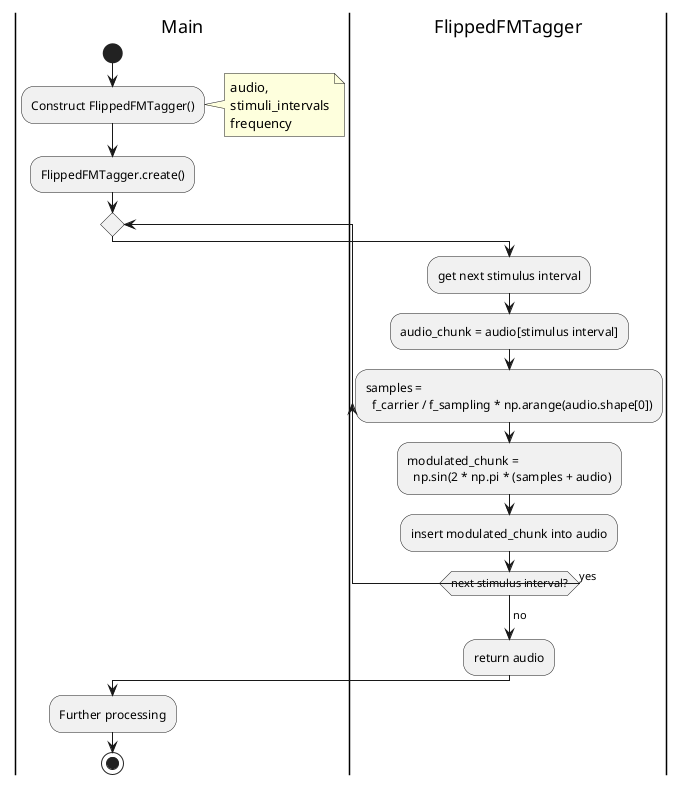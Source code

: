 @startuml
'https://plantuml.com/activity-diagram-beta

|Main|
start
:Construct FlippedFMTagger();
note right
    audio,
    stimuli_intervals
    frequency
end note

:FlippedFMTagger.create();

repeat
    |FlippedFMTagger|
    :get next stimulus interval;

    :audio_chunk = audio[stimulus interval];
    :samples =
      f_carrier / f_sampling * np.arange(audio.shape[0]);
    :modulated_chunk =
      np.sin(2 * np.pi * (samples + audio);
    :insert modulated_chunk into audio;
repeat while(next stimulus interval?) is (yes)
->no;
:return audio;

|Main|
:Further processing;
stop


@enduml
